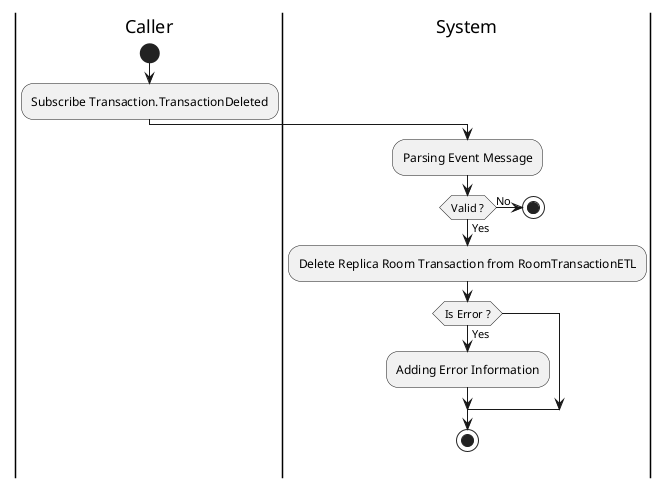 @startuml TRANSACTION_SubscribeRTDeleted

skinparam ConditionEndStyle hline
skinparam Monochrome true
skinparam Shadowing false

|Caller|
start

:Subscribe Transaction.TransactionDeleted;

|System|
:Parsing Event Message;

if (Valid ?) then (Yes)
    :Delete Replica Room Transaction from RoomTransactionETL;

    if (Is Error ?) then (Yes)
        :Adding Error Information;
    endif
    
    stop
else (No)
    stop
endif

@enduml